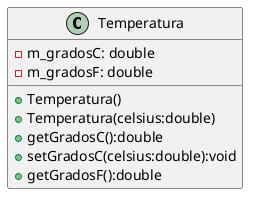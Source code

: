 @startuml
class Temperatura{
-m_gradosC: double
-m_gradosF: double


+ Temperatura()
+Temperatura(celsius:double)
+getGradosC():double
+setGradosC(celsius:double):void
+getGradosF():double

}
@enduml
